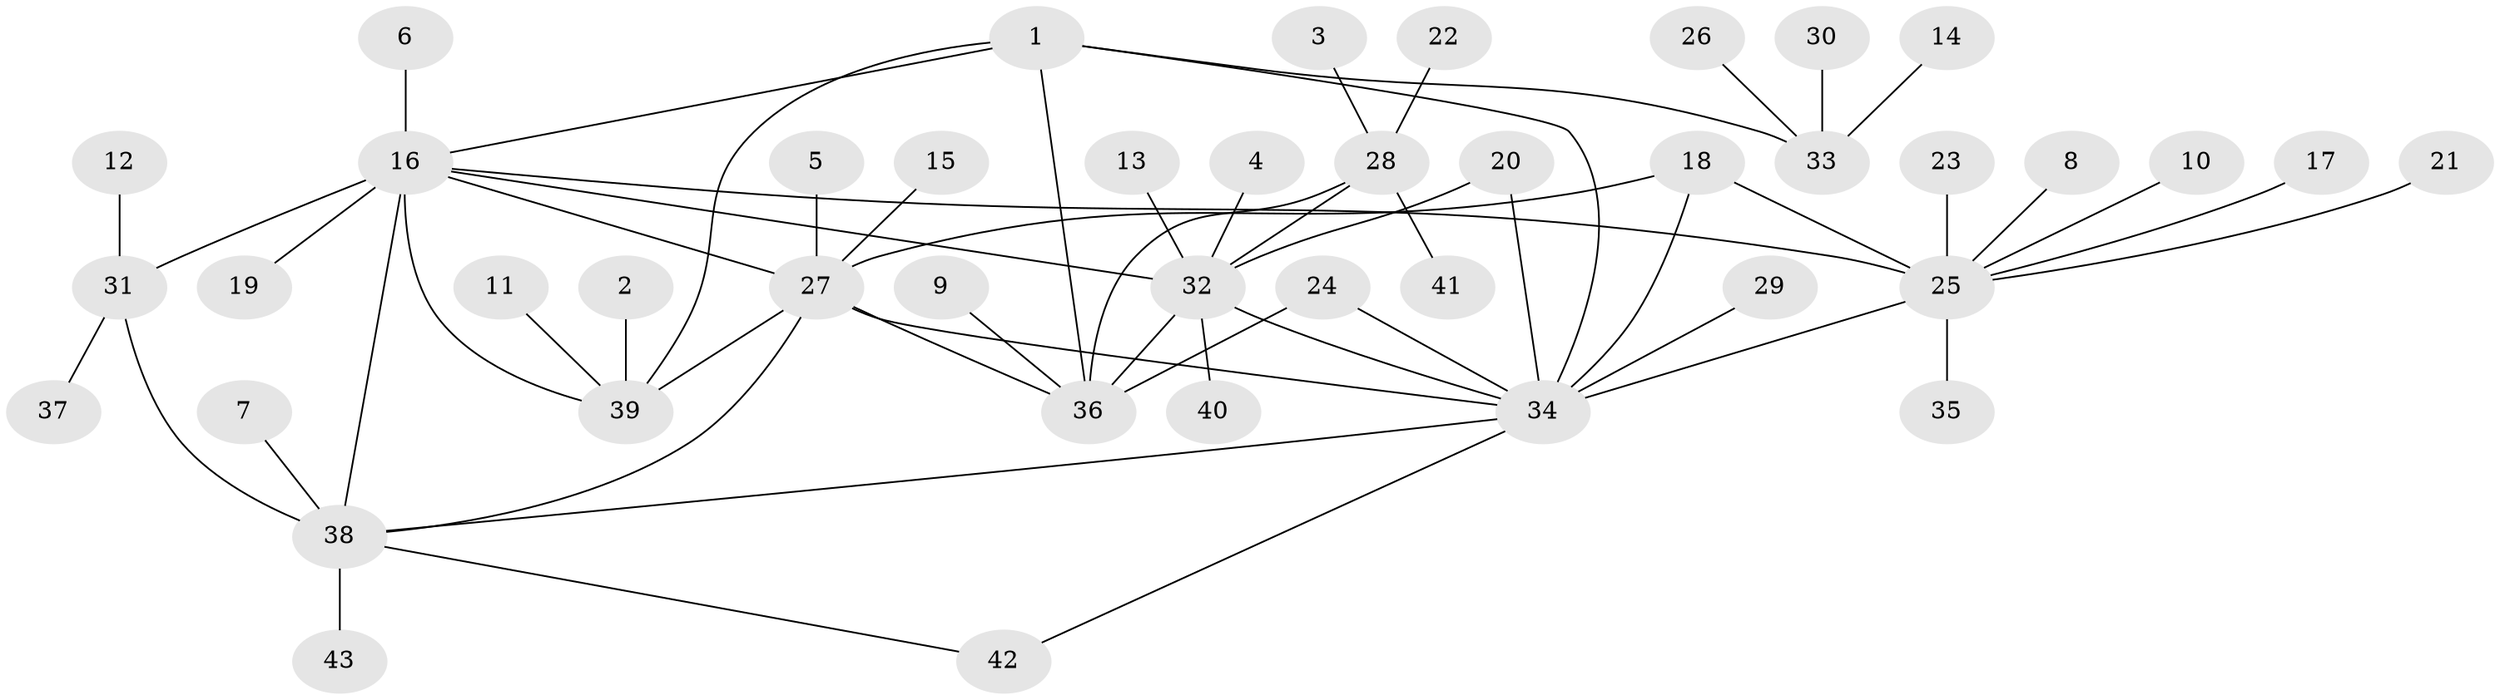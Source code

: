 // original degree distribution, {6: 0.047619047619047616, 8: 0.023809523809523808, 3: 0.07142857142857142, 11: 0.023809523809523808, 7: 0.03571428571428571, 5: 0.03571428571428571, 12: 0.023809523809523808, 4: 0.03571428571428571, 1: 0.5238095238095238, 2: 0.17857142857142858}
// Generated by graph-tools (version 1.1) at 2025/26/03/09/25 03:26:43]
// undirected, 43 vertices, 58 edges
graph export_dot {
graph [start="1"]
  node [color=gray90,style=filled];
  1;
  2;
  3;
  4;
  5;
  6;
  7;
  8;
  9;
  10;
  11;
  12;
  13;
  14;
  15;
  16;
  17;
  18;
  19;
  20;
  21;
  22;
  23;
  24;
  25;
  26;
  27;
  28;
  29;
  30;
  31;
  32;
  33;
  34;
  35;
  36;
  37;
  38;
  39;
  40;
  41;
  42;
  43;
  1 -- 16 [weight=2.0];
  1 -- 33 [weight=3.0];
  1 -- 34 [weight=1.0];
  1 -- 36 [weight=2.0];
  1 -- 39 [weight=1.0];
  2 -- 39 [weight=1.0];
  3 -- 28 [weight=1.0];
  4 -- 32 [weight=1.0];
  5 -- 27 [weight=1.0];
  6 -- 16 [weight=1.0];
  7 -- 38 [weight=1.0];
  8 -- 25 [weight=1.0];
  9 -- 36 [weight=1.0];
  10 -- 25 [weight=1.0];
  11 -- 39 [weight=1.0];
  12 -- 31 [weight=1.0];
  13 -- 32 [weight=1.0];
  14 -- 33 [weight=1.0];
  15 -- 27 [weight=1.0];
  16 -- 19 [weight=1.0];
  16 -- 25 [weight=1.0];
  16 -- 27 [weight=1.0];
  16 -- 31 [weight=2.0];
  16 -- 32 [weight=1.0];
  16 -- 38 [weight=2.0];
  16 -- 39 [weight=2.0];
  17 -- 25 [weight=1.0];
  18 -- 25 [weight=1.0];
  18 -- 27 [weight=1.0];
  18 -- 34 [weight=2.0];
  20 -- 32 [weight=1.0];
  20 -- 34 [weight=1.0];
  21 -- 25 [weight=1.0];
  22 -- 28 [weight=1.0];
  23 -- 25 [weight=1.0];
  24 -- 34 [weight=1.0];
  24 -- 36 [weight=1.0];
  25 -- 34 [weight=2.0];
  25 -- 35 [weight=1.0];
  26 -- 33 [weight=1.0];
  27 -- 34 [weight=1.0];
  27 -- 36 [weight=1.0];
  27 -- 38 [weight=1.0];
  27 -- 39 [weight=2.0];
  28 -- 32 [weight=1.0];
  28 -- 36 [weight=2.0];
  28 -- 41 [weight=1.0];
  29 -- 34 [weight=1.0];
  30 -- 33 [weight=1.0];
  31 -- 37 [weight=1.0];
  31 -- 38 [weight=1.0];
  32 -- 34 [weight=2.0];
  32 -- 36 [weight=2.0];
  32 -- 40 [weight=1.0];
  34 -- 38 [weight=1.0];
  34 -- 42 [weight=1.0];
  38 -- 42 [weight=1.0];
  38 -- 43 [weight=1.0];
}
